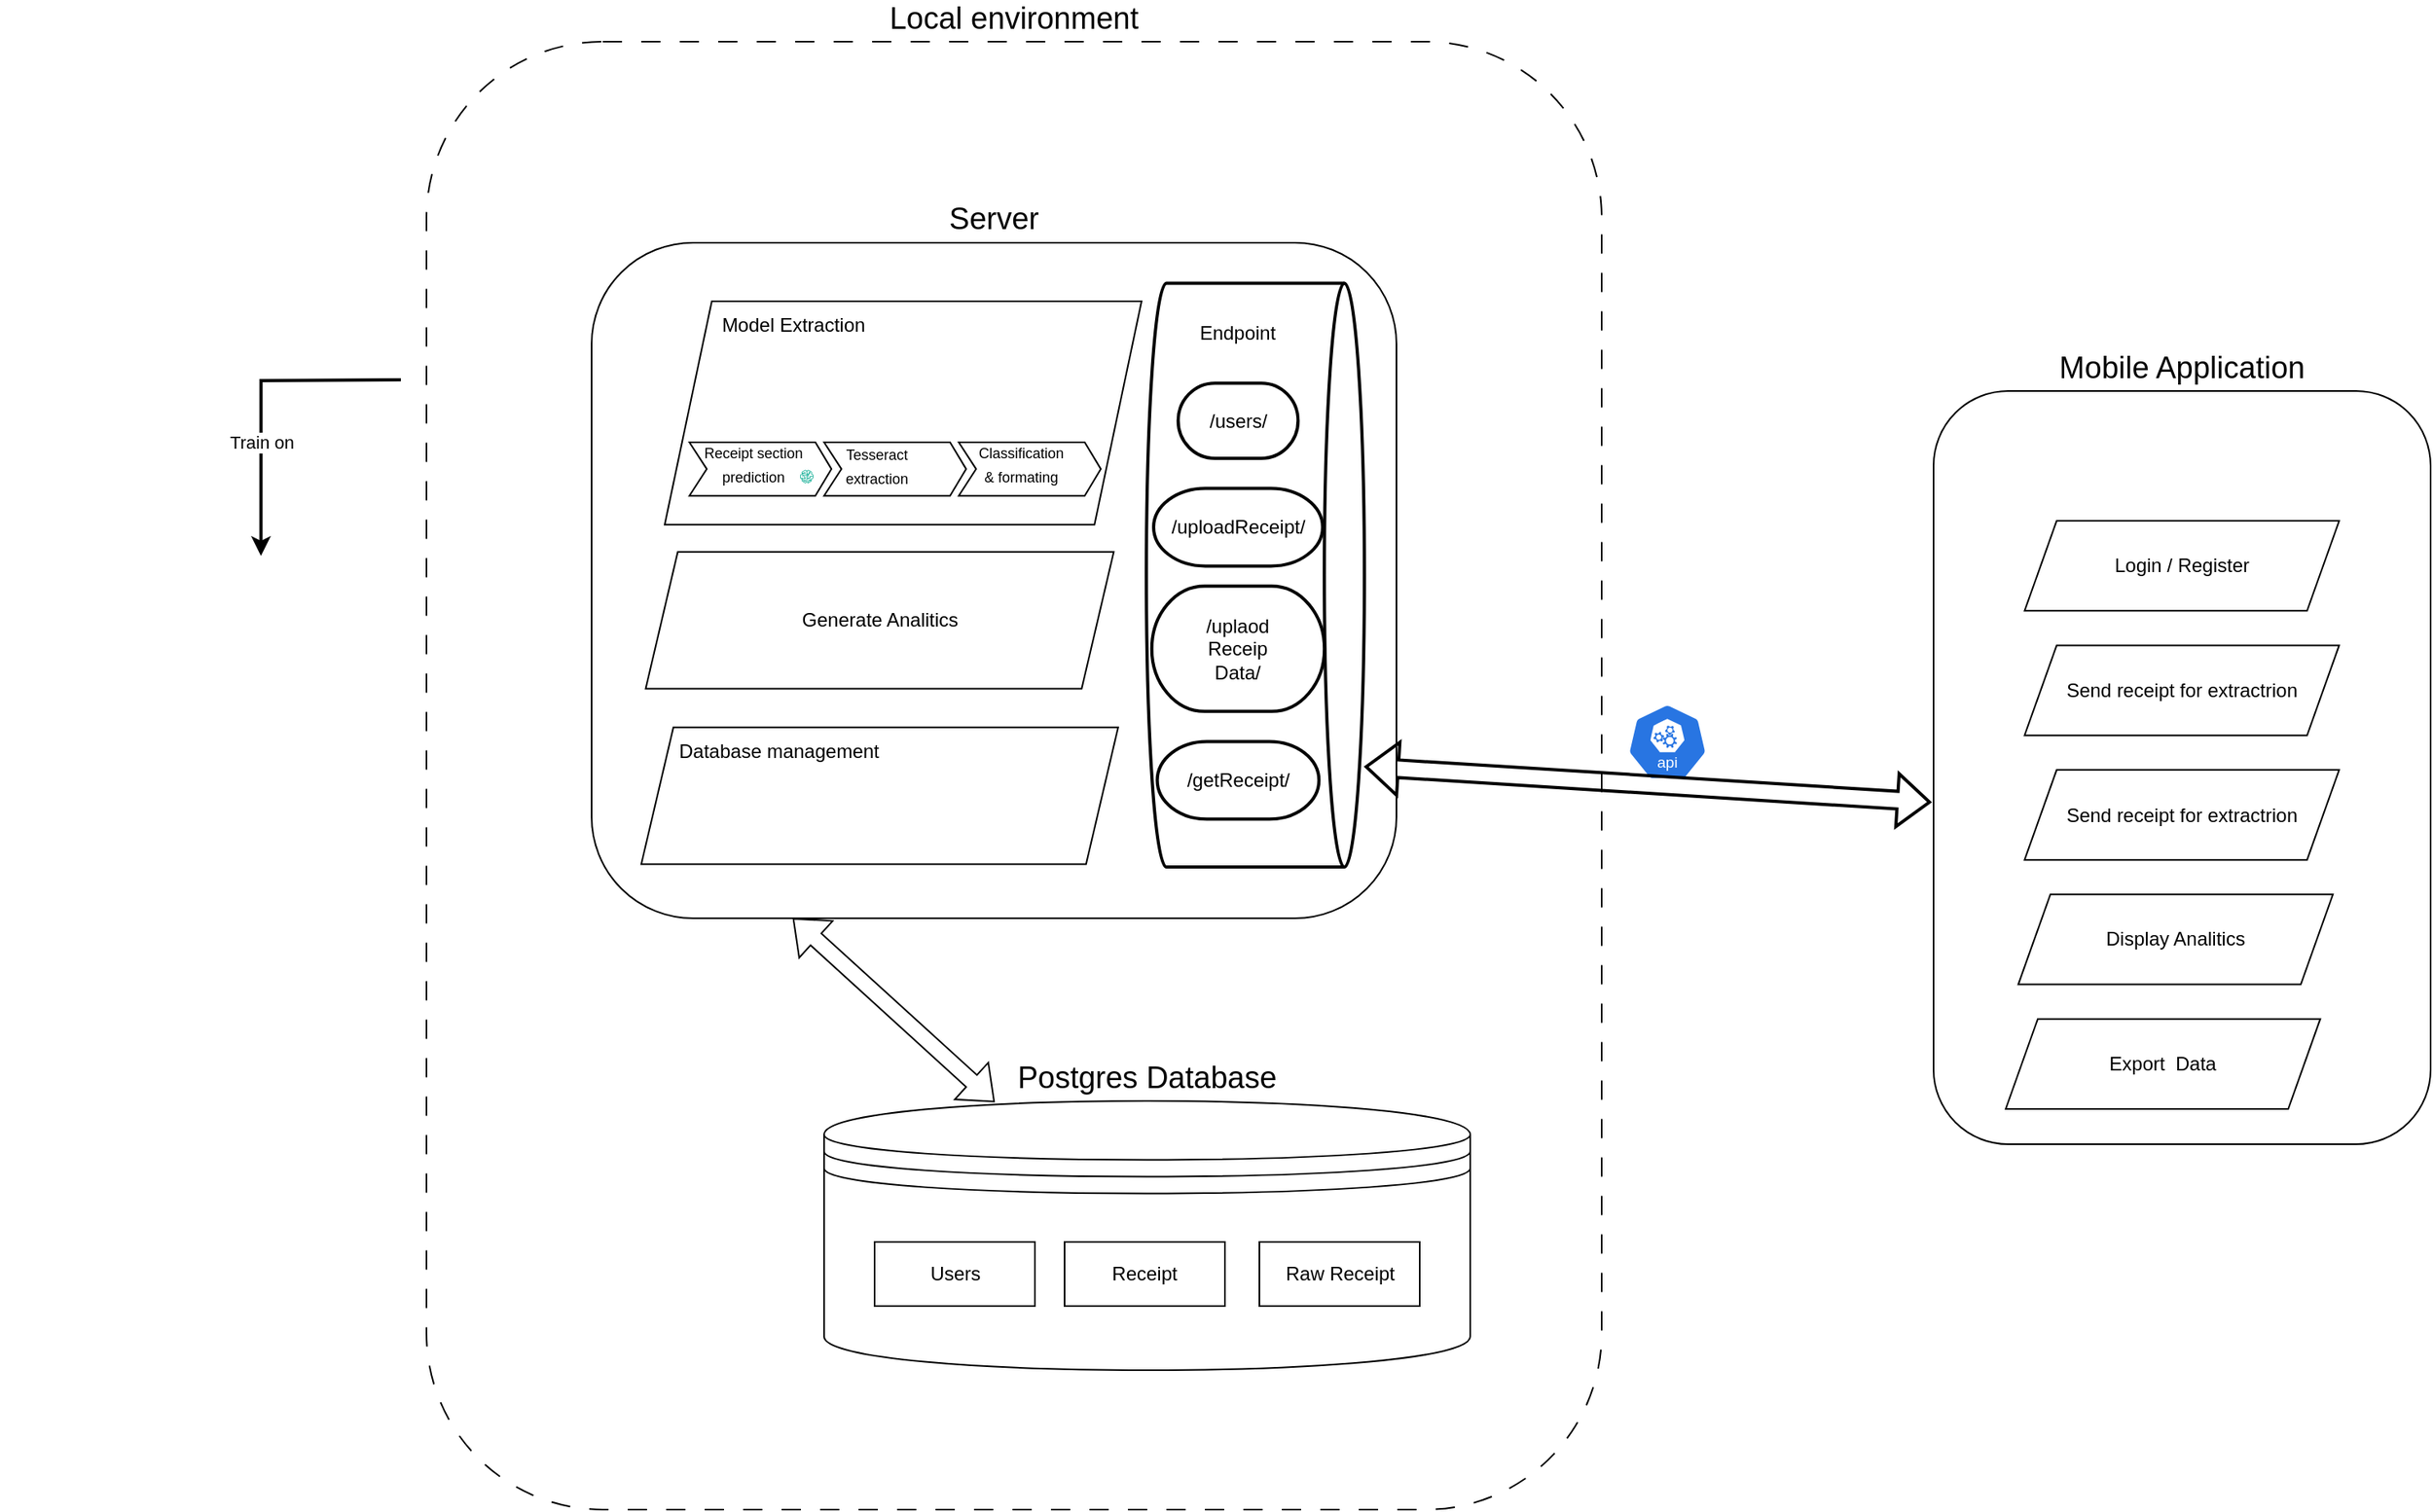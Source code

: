 <mxfile version="24.1.0" type="device">
  <diagram name="Page-1" id="tKTZuB-xBKqNt3nbTBtX">
    <mxGraphModel dx="2105" dy="1623" grid="0" gridSize="10" guides="1" tooltips="1" connect="1" arrows="1" fold="1" page="1" pageScale="1" pageWidth="827" pageHeight="1169" math="0" shadow="0">
      <root>
        <mxCell id="0" />
        <mxCell id="1" parent="0" />
        <mxCell id="6q7W-WelTIBXOBJU0YRO-3" value="&lt;font style=&quot;font-size: 19px;&quot;&gt;Local environment&lt;/font&gt;" style="rounded=1;whiteSpace=wrap;html=1;labelPosition=center;verticalLabelPosition=top;align=center;verticalAlign=bottom;dashed=1;dashPattern=12 12;fillStyle=dashed;" parent="1" vertex="1">
          <mxGeometry x="-685" y="-592" width="733" height="916" as="geometry" />
        </mxCell>
        <mxCell id="6q7W-WelTIBXOBJU0YRO-10" value="" style="shape=image;verticalLabelPosition=bottom;labelBackgroundColor=default;verticalAlign=top;aspect=fixed;imageAspect=0;image=https://tse4.mm.bing.net/th?id=OIP.1d0mVLuJOaDz74eOLC4fkAAAAA&amp;pid=Api;" parent="1" vertex="1">
          <mxGeometry x="-951" y="-303" width="168.32" height="72" as="geometry" />
        </mxCell>
        <mxCell id="6q7W-WelTIBXOBJU0YRO-15" value="" style="shape=flexArrow;endArrow=classic;startArrow=classic;html=1;rounded=0;entryX=0.25;entryY=1;entryDx=0;entryDy=0;exitX=0.264;exitY=0.004;exitDx=0;exitDy=0;exitPerimeter=0;" parent="1" source="6q7W-WelTIBXOBJU0YRO-5" target="6q7W-WelTIBXOBJU0YRO-1" edge="1">
          <mxGeometry width="100" height="100" relative="1" as="geometry">
            <mxPoint x="-427" y="133" as="sourcePoint" />
            <mxPoint x="-327" y="33" as="targetPoint" />
          </mxGeometry>
        </mxCell>
        <mxCell id="6q7W-WelTIBXOBJU0YRO-16" value="" style="aspect=fixed;sketch=0;html=1;dashed=0;whitespace=wrap;fillColor=#2875E2;strokeColor=#ffffff;points=[[0.005,0.63,0],[0.1,0.2,0],[0.9,0.2,0],[0.5,0,0],[0.995,0.63,0],[0.72,0.99,0],[0.5,1,0],[0.28,0.99,0]];shape=mxgraph.kubernetes.icon2;kubernetesLabel=1;prIcon=api" parent="1" vertex="1">
          <mxGeometry x="64" y="-179" width="50" height="48" as="geometry" />
        </mxCell>
        <mxCell id="6q7W-WelTIBXOBJU0YRO-35" value="" style="group;fontSize=18;" parent="1" vertex="1" connectable="0">
          <mxGeometry x="-437" y="69" width="403" height="168" as="geometry" />
        </mxCell>
        <mxCell id="6q7W-WelTIBXOBJU0YRO-5" value="&lt;font style=&quot;font-size: 19px;&quot;&gt;Postgres Database&lt;/font&gt;" style="shape=datastore;whiteSpace=wrap;html=1;labelPosition=center;verticalLabelPosition=top;align=center;verticalAlign=bottom;" parent="6q7W-WelTIBXOBJU0YRO-35" vertex="1">
          <mxGeometry width="403" height="168" as="geometry" />
        </mxCell>
        <mxCell id="6q7W-WelTIBXOBJU0YRO-34" value="" style="group" parent="6q7W-WelTIBXOBJU0YRO-35" vertex="1" connectable="0">
          <mxGeometry x="31.5" y="88" width="340" height="40" as="geometry" />
        </mxCell>
        <mxCell id="6q7W-WelTIBXOBJU0YRO-6" value="Users" style="whiteSpace=wrap;html=1;align=center;" parent="6q7W-WelTIBXOBJU0YRO-34" vertex="1">
          <mxGeometry width="100" height="40" as="geometry" />
        </mxCell>
        <mxCell id="6q7W-WelTIBXOBJU0YRO-20" value="Raw Receipt" style="whiteSpace=wrap;html=1;align=center;" parent="6q7W-WelTIBXOBJU0YRO-34" vertex="1">
          <mxGeometry x="240" width="100" height="40" as="geometry" />
        </mxCell>
        <mxCell id="6q7W-WelTIBXOBJU0YRO-21" value="Receipt" style="whiteSpace=wrap;html=1;align=center;" parent="6q7W-WelTIBXOBJU0YRO-34" vertex="1">
          <mxGeometry x="118.5" width="100" height="40" as="geometry" />
        </mxCell>
        <mxCell id="6q7W-WelTIBXOBJU0YRO-39" value="" style="group" parent="1" vertex="1" connectable="0">
          <mxGeometry x="-546" y="-350" width="466" height="305" as="geometry" />
        </mxCell>
        <mxCell id="6q7W-WelTIBXOBJU0YRO-1" value="&lt;font style=&quot;font-size: 19px;&quot;&gt;Server&lt;/font&gt;" style="rounded=1;whiteSpace=wrap;html=1;labelPosition=center;verticalLabelPosition=top;align=center;verticalAlign=bottom;" parent="6q7W-WelTIBXOBJU0YRO-39" vertex="1">
          <mxGeometry x="-36" y="-116.561" width="502" height="421.561" as="geometry" />
        </mxCell>
        <mxCell id="gesQ5qLBWTV1xN1W36ZR-29" value="" style="group" parent="6q7W-WelTIBXOBJU0YRO-39" vertex="1" connectable="0">
          <mxGeometry x="310" y="-91.306" width="136" height="364.358" as="geometry" />
        </mxCell>
        <mxCell id="gesQ5qLBWTV1xN1W36ZR-5" value="" style="strokeWidth=2;html=1;shape=mxgraph.flowchart.direct_data;whiteSpace=wrap;" parent="gesQ5qLBWTV1xN1W36ZR-29" vertex="1">
          <mxGeometry width="136" height="364.358" as="geometry" />
        </mxCell>
        <mxCell id="gesQ5qLBWTV1xN1W36ZR-6" value="Endpoint" style="text;html=1;align=center;verticalAlign=middle;whiteSpace=wrap;rounded=0;" parent="gesQ5qLBWTV1xN1W36ZR-29" vertex="1">
          <mxGeometry x="23.233" y="7.647" width="68" height="46.913" as="geometry" />
        </mxCell>
        <mxCell id="gesQ5qLBWTV1xN1W36ZR-25" value="/users/" style="strokeWidth=2;html=1;shape=mxgraph.flowchart.terminator;whiteSpace=wrap;" parent="gesQ5qLBWTV1xN1W36ZR-29" vertex="1">
          <mxGeometry x="19.833" y="62.379" width="74.8" height="46.913" as="geometry" />
        </mxCell>
        <mxCell id="gesQ5qLBWTV1xN1W36ZR-26" value="/uploadReceipt/" style="strokeWidth=2;html=1;shape=mxgraph.flowchart.terminator;whiteSpace=wrap;" parent="gesQ5qLBWTV1xN1W36ZR-29" vertex="1">
          <mxGeometry x="4.533" y="128.057" width="105.4" height="48.477" as="geometry" />
        </mxCell>
        <mxCell id="gesQ5qLBWTV1xN1W36ZR-27" value="/uplaod&lt;div&gt;Receip&lt;/div&gt;&lt;div&gt;Data/&lt;/div&gt;" style="strokeWidth=2;html=1;shape=mxgraph.flowchart.terminator;whiteSpace=wrap;" parent="gesQ5qLBWTV1xN1W36ZR-29" vertex="1">
          <mxGeometry x="3.4" y="189.044" width="107.667" height="78.189" as="geometry" />
        </mxCell>
        <mxCell id="gesQ5qLBWTV1xN1W36ZR-28" value="/getReceipt/" style="strokeWidth=2;html=1;shape=mxgraph.flowchart.terminator;whiteSpace=wrap;" parent="gesQ5qLBWTV1xN1W36ZR-29" vertex="1">
          <mxGeometry x="6.8" y="285.998" width="100.867" height="48.477" as="geometry" />
        </mxCell>
        <mxCell id="6q7W-WelTIBXOBJU0YRO-44" value="" style="group" parent="1" vertex="1" connectable="0">
          <mxGeometry x="255" y="-374" width="310" height="470" as="geometry" />
        </mxCell>
        <mxCell id="6q7W-WelTIBXOBJU0YRO-2" value="&lt;font style=&quot;font-size: 19px;&quot;&gt;Mobile Application&lt;/font&gt;" style="rounded=1;whiteSpace=wrap;html=1;labelPosition=center;verticalLabelPosition=top;align=center;verticalAlign=bottom;" parent="6q7W-WelTIBXOBJU0YRO-44" vertex="1">
          <mxGeometry width="310" height="470" as="geometry" />
        </mxCell>
        <mxCell id="6q7W-WelTIBXOBJU0YRO-43" value="" style="group" parent="6q7W-WelTIBXOBJU0YRO-44" vertex="1" connectable="0">
          <mxGeometry x="44.997" y="80.996" width="207.975" height="367.012" as="geometry" />
        </mxCell>
        <mxCell id="6q7W-WelTIBXOBJU0YRO-24" value="Login / Register" style="shape=parallelogram;perimeter=parallelogramPerimeter;whiteSpace=wrap;html=1;fixedSize=1;" parent="6q7W-WelTIBXOBJU0YRO-43" vertex="1">
          <mxGeometry x="11.772" width="196.203" height="56.175" as="geometry" />
        </mxCell>
        <mxCell id="6q7W-WelTIBXOBJU0YRO-25" value="Send receipt for extractrion" style="shape=parallelogram;perimeter=parallelogramPerimeter;whiteSpace=wrap;html=1;fixedSize=1;" parent="6q7W-WelTIBXOBJU0YRO-43" vertex="1">
          <mxGeometry x="11.772" y="77.709" width="196.203" height="56.175" as="geometry" />
        </mxCell>
        <mxCell id="6q7W-WelTIBXOBJU0YRO-26" value="Send receipt for extractrion" style="shape=parallelogram;perimeter=parallelogramPerimeter;whiteSpace=wrap;html=1;fixedSize=1;" parent="6q7W-WelTIBXOBJU0YRO-43" vertex="1">
          <mxGeometry x="11.772" y="155.418" width="196.203" height="56.175" as="geometry" />
        </mxCell>
        <mxCell id="6q7W-WelTIBXOBJU0YRO-27" value="Display Analitics" style="shape=parallelogram;perimeter=parallelogramPerimeter;whiteSpace=wrap;html=1;fixedSize=1;" parent="6q7W-WelTIBXOBJU0YRO-43" vertex="1">
          <mxGeometry x="7.848" y="233.127" width="196.203" height="56.175" as="geometry" />
        </mxCell>
        <mxCell id="6q7W-WelTIBXOBJU0YRO-28" value="Export&amp;nbsp; Data" style="shape=parallelogram;perimeter=parallelogramPerimeter;whiteSpace=wrap;html=1;fixedSize=1;" parent="6q7W-WelTIBXOBJU0YRO-43" vertex="1">
          <mxGeometry y="310.837" width="196.203" height="56.175" as="geometry" />
        </mxCell>
        <mxCell id="GPoHFAG82HTjP6kqSNCB-1" value="" style="shape=image;verticalLabelPosition=bottom;labelBackgroundColor=default;verticalAlign=top;aspect=fixed;imageAspect=0;image=http://blog.expertsoftwareteam.com/wp-content/uploads/2019/01/flutter12.png;" parent="6q7W-WelTIBXOBJU0YRO-44" vertex="1">
          <mxGeometry x="159" y="7" width="119" height="44.08" as="geometry" />
        </mxCell>
        <mxCell id="gesQ5qLBWTV1xN1W36ZR-1" style="edgeStyle=orthogonalEdgeStyle;rounded=0;orthogonalLoop=1;jettySize=auto;html=1;entryX=0.967;entryY=0.443;entryDx=0;entryDy=0;entryPerimeter=0;strokeWidth=2;" parent="1" target="6q7W-WelTIBXOBJU0YRO-10" edge="1">
          <mxGeometry relative="1" as="geometry">
            <mxPoint x="-701" y="-381" as="sourcePoint" />
          </mxGeometry>
        </mxCell>
        <mxCell id="gesQ5qLBWTV1xN1W36ZR-2" value="Train on" style="edgeLabel;html=1;align=center;verticalAlign=middle;resizable=0;points=[];" parent="gesQ5qLBWTV1xN1W36ZR-1" vertex="1" connectable="0">
          <mxGeometry x="0.273" y="1" relative="1" as="geometry">
            <mxPoint x="-1" as="offset" />
          </mxGeometry>
        </mxCell>
        <mxCell id="6q7W-WelTIBXOBJU0YRO-17" value="" style="shape=flexArrow;endArrow=classic;startArrow=classic;html=1;rounded=0;entryX=1.001;entryY=0.828;entryDx=0;entryDy=0;exitX=-0.005;exitY=0.546;exitDx=0;exitDy=0;exitPerimeter=0;entryPerimeter=0;strokeWidth=2;" parent="1" source="6q7W-WelTIBXOBJU0YRO-2" target="gesQ5qLBWTV1xN1W36ZR-5" edge="1">
          <mxGeometry width="100" height="100" relative="1" as="geometry">
            <mxPoint x="206" y="-27" as="sourcePoint" />
            <mxPoint x="207" y="-149" as="targetPoint" />
          </mxGeometry>
        </mxCell>
        <mxCell id="6q7W-WelTIBXOBJU0YRO-38" value="" style="group" parent="1" vertex="1" connectable="0">
          <mxGeometry x="-551" y="-430" width="312" height="351.19" as="geometry" />
        </mxCell>
        <mxCell id="6q7W-WelTIBXOBJU0YRO-36" value="" style="group" parent="6q7W-WelTIBXOBJU0YRO-38" vertex="1" connectable="0">
          <mxGeometry x="14.596" width="297.404" height="139.339" as="geometry" />
        </mxCell>
        <mxCell id="6q7W-WelTIBXOBJU0YRO-31" value="" style="shape=parallelogram;perimeter=parallelogramPerimeter;whiteSpace=wrap;html=1;fixedSize=1;labelPosition=center;verticalLabelPosition=middle;align=center;verticalAlign=middle;size=29.357;" parent="6q7W-WelTIBXOBJU0YRO-36" vertex="1">
          <mxGeometry width="297.404" height="139.339" as="geometry" />
        </mxCell>
        <mxCell id="gesQ5qLBWTV1xN1W36ZR-30" value="Model Extraction" style="text;html=1;align=center;verticalAlign=middle;whiteSpace=wrap;rounded=0;" parent="6q7W-WelTIBXOBJU0YRO-36" vertex="1">
          <mxGeometry x="19.4" width="121.6" height="29.74" as="geometry" />
        </mxCell>
        <mxCell id="Wht4OzGkCItvq8DnMEh8-46" value="" style="group" vertex="1" connectable="0" parent="6q7W-WelTIBXOBJU0YRO-36">
          <mxGeometry x="15.4" y="88" width="256.604" height="38.2" as="geometry" />
        </mxCell>
        <mxCell id="Wht4OzGkCItvq8DnMEh8-11" value="" style="group" vertex="1" connectable="0" parent="Wht4OzGkCItvq8DnMEh8-46">
          <mxGeometry width="88.6" height="33.36" as="geometry" />
        </mxCell>
        <mxCell id="Wht4OzGkCItvq8DnMEh8-7" value="" style="html=1;shape=mxgraph.infographic.ribbonSimple;notch1=10.83;notch2=10.03;align=center;verticalAlign=middle;fontSize=14;fontStyle=0;fillColor=#FFFFFF;whiteSpace=wrap;" vertex="1" parent="Wht4OzGkCItvq8DnMEh8-11">
          <mxGeometry width="88.6" height="33.36" as="geometry" />
        </mxCell>
        <mxCell id="Wht4OzGkCItvq8DnMEh8-9" value="&lt;font style=&quot;font-size: 9px;&quot;&gt;Receipt section prediction&lt;/font&gt;" style="text;html=1;align=center;verticalAlign=middle;whiteSpace=wrap;rounded=0;" vertex="1" parent="Wht4OzGkCItvq8DnMEh8-11">
          <mxGeometry x="6" y="0.48" width="68.41" height="25.02" as="geometry" />
        </mxCell>
        <mxCell id="6q7W-WelTIBXOBJU0YRO-8" value="&lt;font color=&quot;#ffffff&quot;&gt;Yolo Model&lt;/font&gt;" style="sketch=0;outlineConnect=0;fontColor=#232F3E;gradientColor=none;fillColor=#01A88D;strokeColor=none;dashed=0;verticalLabelPosition=bottom;verticalAlign=top;align=center;html=1;fontSize=12;fontStyle=0;aspect=fixed;pointerEvents=1;shape=mxgraph.aws4.sagemaker_model;" parent="Wht4OzGkCItvq8DnMEh8-11" vertex="1">
          <mxGeometry x="69.072" y="17.182" width="8.32" height="8.32" as="geometry" />
        </mxCell>
        <mxCell id="Wht4OzGkCItvq8DnMEh8-41" value="" style="group" vertex="1" connectable="0" parent="Wht4OzGkCItvq8DnMEh8-46">
          <mxGeometry x="168.004" width="88.6" height="38.2" as="geometry" />
        </mxCell>
        <mxCell id="Wht4OzGkCItvq8DnMEh8-42" value="" style="html=1;shape=mxgraph.infographic.ribbonSimple;notch1=10.83;notch2=10.03;align=center;verticalAlign=middle;fontSize=14;fontStyle=0;fillColor=#FFFFFF;whiteSpace=wrap;" vertex="1" parent="Wht4OzGkCItvq8DnMEh8-41">
          <mxGeometry width="88.6" height="33.36" as="geometry" />
        </mxCell>
        <mxCell id="Wht4OzGkCItvq8DnMEh8-43" value="&lt;font style=&quot;font-size: 9px;&quot;&gt;Classification &amp;amp; formating&lt;/font&gt;" style="text;html=1;align=center;verticalAlign=middle;whiteSpace=wrap;rounded=0;" vertex="1" parent="Wht4OzGkCItvq8DnMEh8-41">
          <mxGeometry x="8" width="62.41" height="25.02" as="geometry" />
        </mxCell>
        <mxCell id="Wht4OzGkCItvq8DnMEh8-12" value="" style="group" vertex="1" connectable="0" parent="Wht4OzGkCItvq8DnMEh8-41">
          <mxGeometry x="-84" width="88.6" height="38.2" as="geometry" />
        </mxCell>
        <mxCell id="Wht4OzGkCItvq8DnMEh8-13" value="" style="html=1;shape=mxgraph.infographic.ribbonSimple;notch1=10.83;notch2=10.03;align=center;verticalAlign=middle;fontSize=14;fontStyle=0;fillColor=#FFFFFF;whiteSpace=wrap;" vertex="1" parent="Wht4OzGkCItvq8DnMEh8-12">
          <mxGeometry width="88.6" height="33.36" as="geometry" />
        </mxCell>
        <mxCell id="Wht4OzGkCItvq8DnMEh8-14" value="&lt;font style=&quot;font-size: 9px;&quot;&gt;Tesseract extraction&lt;/font&gt;" style="text;html=1;align=center;verticalAlign=middle;whiteSpace=wrap;rounded=0;" vertex="1" parent="Wht4OzGkCItvq8DnMEh8-12">
          <mxGeometry x="1.59" y="1.37" width="62.41" height="25.02" as="geometry" />
        </mxCell>
        <mxCell id="6q7W-WelTIBXOBJU0YRO-11" value="" style="shape=image;verticalLabelPosition=bottom;labelBackgroundColor=default;verticalAlign=top;aspect=fixed;imageAspect=0;image=https://logodix.com/logo/1752785.png;" parent="Wht4OzGkCItvq8DnMEh8-12" vertex="1">
          <mxGeometry x="58" y="4.99" width="21" height="23.38" as="geometry" />
        </mxCell>
        <mxCell id="6q7W-WelTIBXOBJU0YRO-37" value="" style="group" parent="6q7W-WelTIBXOBJU0YRO-38" vertex="1" connectable="0">
          <mxGeometry y="156.4" width="297.404" height="194.79" as="geometry" />
        </mxCell>
        <mxCell id="6q7W-WelTIBXOBJU0YRO-32" value="Generate Analitics" style="shape=parallelogram;perimeter=parallelogramPerimeter;whiteSpace=wrap;html=1;fixedSize=1;container=0;" parent="6q7W-WelTIBXOBJU0YRO-37" vertex="1">
          <mxGeometry x="2.737" width="291.93" height="85.309" as="geometry" />
        </mxCell>
        <mxCell id="6q7W-WelTIBXOBJU0YRO-33" value="" style="shape=parallelogram;perimeter=parallelogramPerimeter;whiteSpace=wrap;html=1;fixedSize=1;" parent="6q7W-WelTIBXOBJU0YRO-37" vertex="1">
          <mxGeometry y="109.48" width="297.404" height="85.309" as="geometry" />
        </mxCell>
        <mxCell id="Wht4OzGkCItvq8DnMEh8-47" value="Database management" style="text;html=1;align=center;verticalAlign=middle;whiteSpace=wrap;rounded=0;" vertex="1" parent="6q7W-WelTIBXOBJU0YRO-37">
          <mxGeometry x="2.74" y="109.48" width="166" height="29.74" as="geometry" />
        </mxCell>
      </root>
    </mxGraphModel>
  </diagram>
</mxfile>
